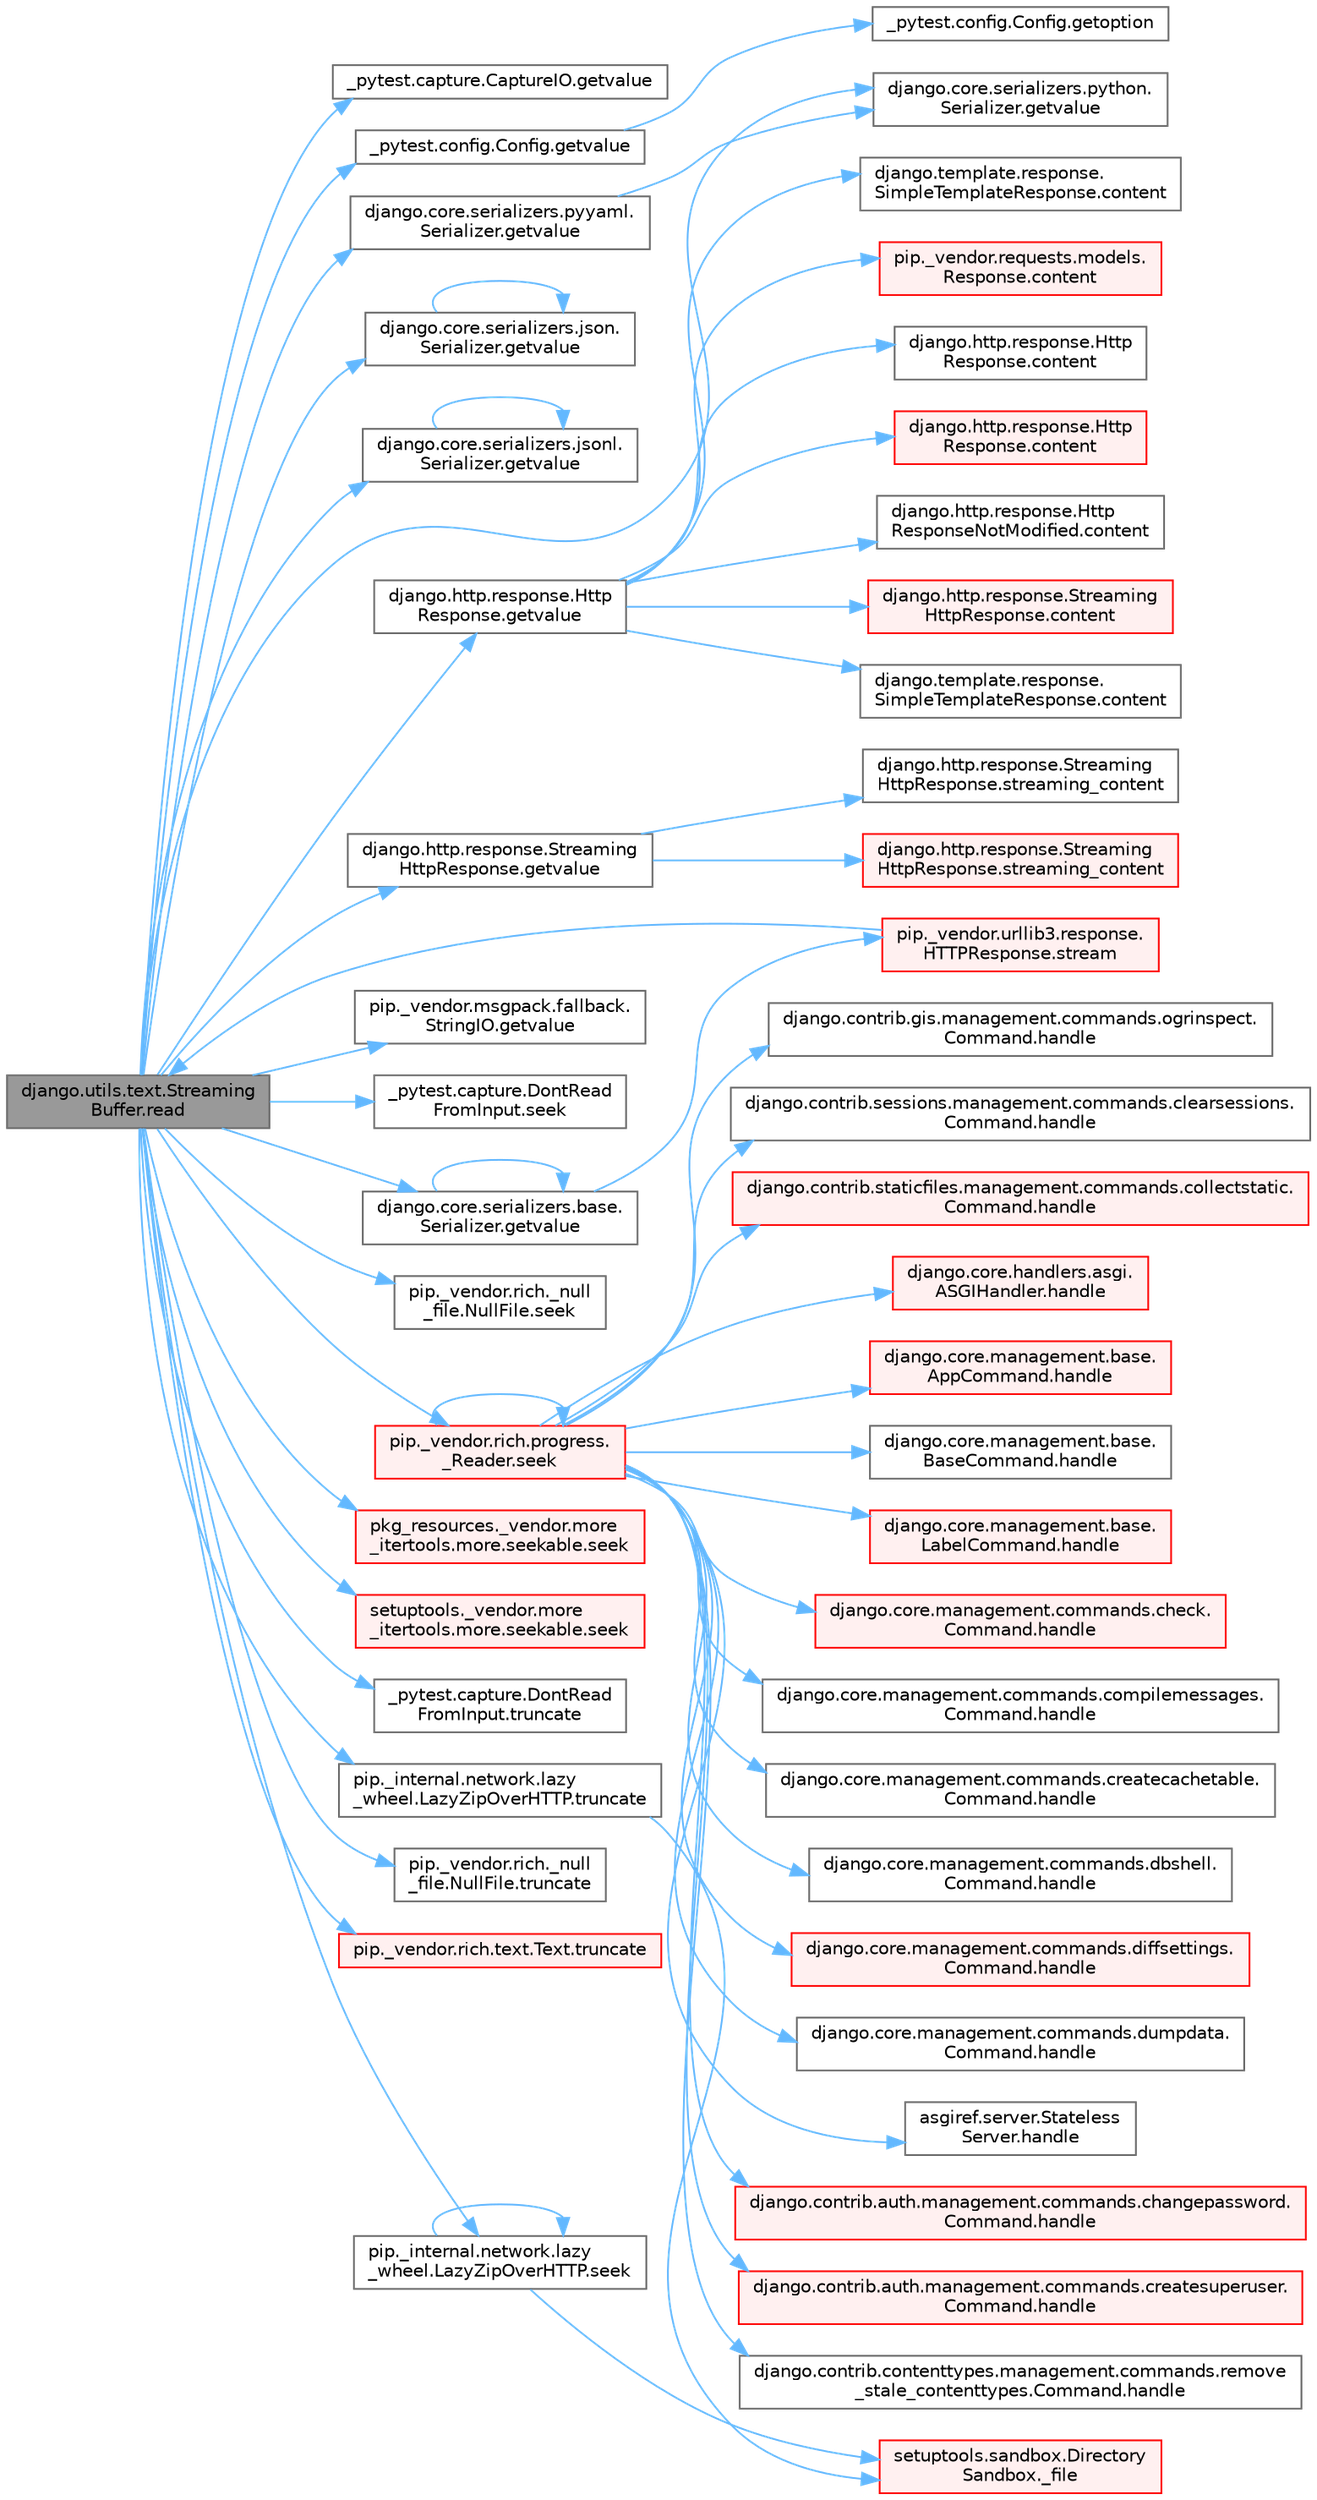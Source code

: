digraph "django.utils.text.StreamingBuffer.read"
{
 // LATEX_PDF_SIZE
  bgcolor="transparent";
  edge [fontname=Helvetica,fontsize=10,labelfontname=Helvetica,labelfontsize=10];
  node [fontname=Helvetica,fontsize=10,shape=box,height=0.2,width=0.4];
  rankdir="LR";
  Node1 [id="Node000001",label="django.utils.text.Streaming\lBuffer.read",height=0.2,width=0.4,color="gray40", fillcolor="grey60", style="filled", fontcolor="black",tooltip=" "];
  Node1 -> Node2 [id="edge1_Node000001_Node000002",color="steelblue1",style="solid",tooltip=" "];
  Node2 [id="Node000002",label="_pytest.capture.CaptureIO.getvalue",height=0.2,width=0.4,color="grey40", fillcolor="white", style="filled",URL="$class__pytest_1_1capture_1_1_capture_i_o.html#ad69448362bd2744a166f90c6f2943544",tooltip=" "];
  Node1 -> Node3 [id="edge2_Node000001_Node000003",color="steelblue1",style="solid",tooltip=" "];
  Node3 [id="Node000003",label="_pytest.config.Config.getvalue",height=0.2,width=0.4,color="grey40", fillcolor="white", style="filled",URL="$class__pytest_1_1config_1_1_config.html#a8f0d83bc756b565ed7be5aebca9c01b9",tooltip=" "];
  Node3 -> Node4 [id="edge3_Node000003_Node000004",color="steelblue1",style="solid",tooltip=" "];
  Node4 [id="Node000004",label="_pytest.config.Config.getoption",height=0.2,width=0.4,color="grey40", fillcolor="white", style="filled",URL="$class__pytest_1_1config_1_1_config.html#abcc1f06e410a5dbba951fde2efff7115",tooltip=" "];
  Node1 -> Node5 [id="edge4_Node000001_Node000005",color="steelblue1",style="solid",tooltip=" "];
  Node5 [id="Node000005",label="django.core.serializers.base.\lSerializer.getvalue",height=0.2,width=0.4,color="grey40", fillcolor="white", style="filled",URL="$classdjango_1_1core_1_1serializers_1_1base_1_1_serializer.html#a90db7a9af3b3a5e2f59ef00eda5768b0",tooltip=" "];
  Node5 -> Node5 [id="edge5_Node000005_Node000005",color="steelblue1",style="solid",tooltip=" "];
  Node5 -> Node6 [id="edge6_Node000005_Node000006",color="steelblue1",style="solid",tooltip=" "];
  Node6 [id="Node000006",label="pip._vendor.urllib3.response.\lHTTPResponse.stream",height=0.2,width=0.4,color="red", fillcolor="#FFF0F0", style="filled",URL="$classpip_1_1__vendor_1_1urllib3_1_1response_1_1_h_t_t_p_response.html#a8d802b25f09dd341838a1d631ffc4f62",tooltip=" "];
  Node6 -> Node1 [id="edge7_Node000006_Node000001",color="steelblue1",style="solid",tooltip=" "];
  Node1 -> Node4509 [id="edge8_Node000001_Node004509",color="steelblue1",style="solid",tooltip=" "];
  Node4509 [id="Node004509",label="django.core.serializers.json.\lSerializer.getvalue",height=0.2,width=0.4,color="grey40", fillcolor="white", style="filled",URL="$classdjango_1_1core_1_1serializers_1_1json_1_1_serializer.html#a2377bf43ed869724b99f5d34ce33387f",tooltip=" "];
  Node4509 -> Node4509 [id="edge9_Node004509_Node004509",color="steelblue1",style="solid",tooltip=" "];
  Node1 -> Node4510 [id="edge10_Node000001_Node004510",color="steelblue1",style="solid",tooltip=" "];
  Node4510 [id="Node004510",label="django.core.serializers.jsonl.\lSerializer.getvalue",height=0.2,width=0.4,color="grey40", fillcolor="white", style="filled",URL="$classdjango_1_1core_1_1serializers_1_1jsonl_1_1_serializer.html#a4c45adea25e72b1cfae0eb542b614bcb",tooltip=" "];
  Node4510 -> Node4510 [id="edge11_Node004510_Node004510",color="steelblue1",style="solid",tooltip=" "];
  Node1 -> Node4511 [id="edge12_Node000001_Node004511",color="steelblue1",style="solid",tooltip=" "];
  Node4511 [id="Node004511",label="django.core.serializers.python.\lSerializer.getvalue",height=0.2,width=0.4,color="grey40", fillcolor="white", style="filled",URL="$classdjango_1_1core_1_1serializers_1_1python_1_1_serializer.html#a16b7100acc3d8c1e206438eb2704bb69",tooltip=" "];
  Node1 -> Node4512 [id="edge13_Node000001_Node004512",color="steelblue1",style="solid",tooltip=" "];
  Node4512 [id="Node004512",label="django.core.serializers.pyyaml.\lSerializer.getvalue",height=0.2,width=0.4,color="grey40", fillcolor="white", style="filled",URL="$classdjango_1_1core_1_1serializers_1_1pyyaml_1_1_serializer.html#a6073998f60cc502a445ae831b00f1c07",tooltip=" "];
  Node4512 -> Node4511 [id="edge14_Node004512_Node004511",color="steelblue1",style="solid",tooltip=" "];
  Node1 -> Node4513 [id="edge15_Node000001_Node004513",color="steelblue1",style="solid",tooltip=" "];
  Node4513 [id="Node004513",label="django.http.response.Http\lResponse.getvalue",height=0.2,width=0.4,color="grey40", fillcolor="white", style="filled",URL="$classdjango_1_1http_1_1response_1_1_http_response.html#ab6f8a414da35072252ef08feb7e12408",tooltip=" "];
  Node4513 -> Node579 [id="edge16_Node004513_Node000579",color="steelblue1",style="solid",tooltip=" "];
  Node579 [id="Node000579",label="django.http.response.Http\lResponse.content",height=0.2,width=0.4,color="grey40", fillcolor="white", style="filled",URL="$classdjango_1_1http_1_1response_1_1_http_response.html#a5625e3624ea0f42ae80771fb598c6d55",tooltip=" "];
  Node4513 -> Node580 [id="edge17_Node004513_Node000580",color="steelblue1",style="solid",tooltip=" "];
  Node580 [id="Node000580",label="django.http.response.Http\lResponse.content",height=0.2,width=0.4,color="red", fillcolor="#FFF0F0", style="filled",URL="$classdjango_1_1http_1_1response_1_1_http_response.html#a165b59cf0641c91cea6413809572e673",tooltip=" "];
  Node4513 -> Node582 [id="edge18_Node004513_Node000582",color="steelblue1",style="solid",tooltip=" "];
  Node582 [id="Node000582",label="django.http.response.Http\lResponseNotModified.content",height=0.2,width=0.4,color="grey40", fillcolor="white", style="filled",URL="$classdjango_1_1http_1_1response_1_1_http_response_not_modified.html#a3df20f767aae297c590f45d4a8203241",tooltip=" "];
  Node4513 -> Node583 [id="edge19_Node004513_Node000583",color="steelblue1",style="solid",tooltip=" "];
  Node583 [id="Node000583",label="django.http.response.Streaming\lHttpResponse.content",height=0.2,width=0.4,color="red", fillcolor="#FFF0F0", style="filled",URL="$classdjango_1_1http_1_1response_1_1_streaming_http_response.html#abd950c767dd988687cd0da140ca3c99d",tooltip=" "];
  Node4513 -> Node584 [id="edge20_Node004513_Node000584",color="steelblue1",style="solid",tooltip=" "];
  Node584 [id="Node000584",label="django.template.response.\lSimpleTemplateResponse.content",height=0.2,width=0.4,color="grey40", fillcolor="white", style="filled",URL="$classdjango_1_1template_1_1response_1_1_simple_template_response.html#abe12e82f21fdefbc318ff21ec1b8d3a3",tooltip=" "];
  Node4513 -> Node585 [id="edge21_Node004513_Node000585",color="steelblue1",style="solid",tooltip=" "];
  Node585 [id="Node000585",label="django.template.response.\lSimpleTemplateResponse.content",height=0.2,width=0.4,color="grey40", fillcolor="white", style="filled",URL="$classdjango_1_1template_1_1response_1_1_simple_template_response.html#adb292ed650382ef7f932a7d98244e6bc",tooltip=" "];
  Node4513 -> Node586 [id="edge22_Node004513_Node000586",color="steelblue1",style="solid",tooltip=" "];
  Node586 [id="Node000586",label="pip._vendor.requests.models.\lResponse.content",height=0.2,width=0.4,color="red", fillcolor="#FFF0F0", style="filled",URL="$classpip_1_1__vendor_1_1requests_1_1models_1_1_response.html#ae29152d6f903e89c1f7a275ef6d5285e",tooltip=" "];
  Node1 -> Node4514 [id="edge23_Node000001_Node004514",color="steelblue1",style="solid",tooltip=" "];
  Node4514 [id="Node004514",label="django.http.response.Streaming\lHttpResponse.getvalue",height=0.2,width=0.4,color="grey40", fillcolor="white", style="filled",URL="$classdjango_1_1http_1_1response_1_1_streaming_http_response.html#a4bee8cecd88b4c262dfc016e9e7af41d",tooltip=" "];
  Node4514 -> Node4515 [id="edge24_Node004514_Node004515",color="steelblue1",style="solid",tooltip=" "];
  Node4515 [id="Node004515",label="django.http.response.Streaming\lHttpResponse.streaming_content",height=0.2,width=0.4,color="grey40", fillcolor="white", style="filled",URL="$classdjango_1_1http_1_1response_1_1_streaming_http_response.html#a5403c0e932c3b4b34bbef8cb74935c63",tooltip=" "];
  Node4514 -> Node4516 [id="edge25_Node004514_Node004516",color="steelblue1",style="solid",tooltip=" "];
  Node4516 [id="Node004516",label="django.http.response.Streaming\lHttpResponse.streaming_content",height=0.2,width=0.4,color="red", fillcolor="#FFF0F0", style="filled",URL="$classdjango_1_1http_1_1response_1_1_streaming_http_response.html#acdc92c664ae3c127d97bcfe0adbfdfc7",tooltip=" "];
  Node1 -> Node4520 [id="edge26_Node000001_Node004520",color="steelblue1",style="solid",tooltip=" "];
  Node4520 [id="Node004520",label="pip._vendor.msgpack.fallback.\lStringIO.getvalue",height=0.2,width=0.4,color="grey40", fillcolor="white", style="filled",URL="$classpip_1_1__vendor_1_1msgpack_1_1fallback_1_1_string_i_o.html#a43148efe7fa4142ab9a4dd09693b631d",tooltip=" "];
  Node1 -> Node246 [id="edge27_Node000001_Node000246",color="steelblue1",style="solid",tooltip=" "];
  Node246 [id="Node000246",label="_pytest.capture.DontRead\lFromInput.seek",height=0.2,width=0.4,color="grey40", fillcolor="white", style="filled",URL="$class__pytest_1_1capture_1_1_dont_read_from_input.html#ad64c2c2ee226dfd47d613334303ea339",tooltip=" "];
  Node1 -> Node247 [id="edge28_Node000001_Node000247",color="steelblue1",style="solid",tooltip=" "];
  Node247 [id="Node000247",label="pip._internal.network.lazy\l_wheel.LazyZipOverHTTP.seek",height=0.2,width=0.4,color="grey40", fillcolor="white", style="filled",URL="$classpip_1_1__internal_1_1network_1_1lazy__wheel_1_1_lazy_zip_over_h_t_t_p.html#ada98bb65dd121f36ea9da51a44a9e22f",tooltip=" "];
  Node247 -> Node18 [id="edge29_Node000247_Node000018",color="steelblue1",style="solid",tooltip=" "];
  Node18 [id="Node000018",label="setuptools.sandbox.Directory\lSandbox._file",height=0.2,width=0.4,color="red", fillcolor="#FFF0F0", style="filled",URL="$classsetuptools_1_1sandbox_1_1_directory_sandbox.html#acf799106ef73553cbfdf57cc16babd98",tooltip=" "];
  Node247 -> Node247 [id="edge30_Node000247_Node000247",color="steelblue1",style="solid",tooltip=" "];
  Node1 -> Node248 [id="edge31_Node000001_Node000248",color="steelblue1",style="solid",tooltip=" "];
  Node248 [id="Node000248",label="pip._vendor.rich._null\l_file.NullFile.seek",height=0.2,width=0.4,color="grey40", fillcolor="white", style="filled",URL="$classpip_1_1__vendor_1_1rich_1_1__null__file_1_1_null_file.html#aba95a7be77f8ed1d9abc7643996bf6b0",tooltip=" "];
  Node1 -> Node249 [id="edge32_Node000001_Node000249",color="steelblue1",style="solid",tooltip=" "];
  Node249 [id="Node000249",label="pip._vendor.rich.progress.\l_Reader.seek",height=0.2,width=0.4,color="red", fillcolor="#FFF0F0", style="filled",URL="$classpip_1_1__vendor_1_1rich_1_1progress_1_1___reader.html#a8577bcef22b050ec6d7b7cb2ce1b9053",tooltip=" "];
  Node249 -> Node250 [id="edge33_Node000249_Node000250",color="steelblue1",style="solid",tooltip=" "];
  Node250 [id="Node000250",label="asgiref.server.Stateless\lServer.handle",height=0.2,width=0.4,color="grey40", fillcolor="white", style="filled",URL="$classasgiref_1_1server_1_1_stateless_server.html#a35cf023938b43f40945fa4c4072ffbc1",tooltip=" "];
  Node249 -> Node251 [id="edge34_Node000249_Node000251",color="steelblue1",style="solid",tooltip=" "];
  Node251 [id="Node000251",label="django.contrib.auth.management.commands.changepassword.\lCommand.handle",height=0.2,width=0.4,color="red", fillcolor="#FFF0F0", style="filled",URL="$classdjango_1_1contrib_1_1auth_1_1management_1_1commands_1_1changepassword_1_1_command.html#a8967db67e9ba34055e8053ad062d9006",tooltip=" "];
  Node249 -> Node253 [id="edge35_Node000249_Node000253",color="steelblue1",style="solid",tooltip=" "];
  Node253 [id="Node000253",label="django.contrib.auth.management.commands.createsuperuser.\lCommand.handle",height=0.2,width=0.4,color="red", fillcolor="#FFF0F0", style="filled",URL="$classdjango_1_1contrib_1_1auth_1_1management_1_1commands_1_1createsuperuser_1_1_command.html#acc63f22a8181da25db0750a091470287",tooltip=" "];
  Node249 -> Node257 [id="edge36_Node000249_Node000257",color="steelblue1",style="solid",tooltip=" "];
  Node257 [id="Node000257",label="django.contrib.contenttypes.management.commands.remove\l_stale_contenttypes.Command.handle",height=0.2,width=0.4,color="grey40", fillcolor="white", style="filled",URL="$classdjango_1_1contrib_1_1contenttypes_1_1management_1_1commands_1_1remove__stale__contenttypes_1_1_command.html#a4877da71ed28ae791e138ba2fbf1dffe",tooltip=" "];
  Node249 -> Node258 [id="edge37_Node000249_Node000258",color="steelblue1",style="solid",tooltip=" "];
  Node258 [id="Node000258",label="django.contrib.gis.management.commands.ogrinspect.\lCommand.handle",height=0.2,width=0.4,color="grey40", fillcolor="white", style="filled",URL="$classdjango_1_1contrib_1_1gis_1_1management_1_1commands_1_1ogrinspect_1_1_command.html#ae6396324a38c7fcad96d9521034036b7",tooltip=" "];
  Node249 -> Node259 [id="edge38_Node000249_Node000259",color="steelblue1",style="solid",tooltip=" "];
  Node259 [id="Node000259",label="django.contrib.sessions.management.commands.clearsessions.\lCommand.handle",height=0.2,width=0.4,color="grey40", fillcolor="white", style="filled",URL="$classdjango_1_1contrib_1_1sessions_1_1management_1_1commands_1_1clearsessions_1_1_command.html#a729564a5d4b467fcc23bc0f9a4fa07c8",tooltip=" "];
  Node249 -> Node260 [id="edge39_Node000249_Node000260",color="steelblue1",style="solid",tooltip=" "];
  Node260 [id="Node000260",label="django.contrib.staticfiles.management.commands.collectstatic.\lCommand.handle",height=0.2,width=0.4,color="red", fillcolor="#FFF0F0", style="filled",URL="$classdjango_1_1contrib_1_1staticfiles_1_1management_1_1commands_1_1collectstatic_1_1_command.html#a77042fe151f5e5c26990bdd187c9f21e",tooltip=" "];
  Node249 -> Node683 [id="edge40_Node000249_Node000683",color="steelblue1",style="solid",tooltip=" "];
  Node683 [id="Node000683",label="django.core.handlers.asgi.\lASGIHandler.handle",height=0.2,width=0.4,color="red", fillcolor="#FFF0F0", style="filled",URL="$classdjango_1_1core_1_1handlers_1_1asgi_1_1_a_s_g_i_handler.html#ab8bd4217b27960d333b61f7311b7f8ee",tooltip=" "];
  Node249 -> Node693 [id="edge41_Node000249_Node000693",color="steelblue1",style="solid",tooltip=" "];
  Node693 [id="Node000693",label="django.core.management.base.\lAppCommand.handle",height=0.2,width=0.4,color="red", fillcolor="#FFF0F0", style="filled",URL="$classdjango_1_1core_1_1management_1_1base_1_1_app_command.html#ae9ba2e4e61b6a84c5937979789996637",tooltip=" "];
  Node249 -> Node696 [id="edge42_Node000249_Node000696",color="steelblue1",style="solid",tooltip=" "];
  Node696 [id="Node000696",label="django.core.management.base.\lBaseCommand.handle",height=0.2,width=0.4,color="grey40", fillcolor="white", style="filled",URL="$classdjango_1_1core_1_1management_1_1base_1_1_base_command.html#a52656ddf33d25f682f484c5d505a811d",tooltip=" "];
  Node249 -> Node697 [id="edge43_Node000249_Node000697",color="steelblue1",style="solid",tooltip=" "];
  Node697 [id="Node000697",label="django.core.management.base.\lLabelCommand.handle",height=0.2,width=0.4,color="red", fillcolor="#FFF0F0", style="filled",URL="$classdjango_1_1core_1_1management_1_1base_1_1_label_command.html#a5c44b4382ba6b7ead19c692f18811a09",tooltip=" "];
  Node249 -> Node700 [id="edge44_Node000249_Node000700",color="steelblue1",style="solid",tooltip=" "];
  Node700 [id="Node000700",label="django.core.management.commands.check.\lCommand.handle",height=0.2,width=0.4,color="red", fillcolor="#FFF0F0", style="filled",URL="$classdjango_1_1core_1_1management_1_1commands_1_1check_1_1_command.html#a4170f8ebcb94254dfffabf874e7c8a37",tooltip=" "];
  Node249 -> Node3077 [id="edge45_Node000249_Node003077",color="steelblue1",style="solid",tooltip=" "];
  Node3077 [id="Node003077",label="django.core.management.commands.compilemessages.\lCommand.handle",height=0.2,width=0.4,color="grey40", fillcolor="white", style="filled",URL="$classdjango_1_1core_1_1management_1_1commands_1_1compilemessages_1_1_command.html#a9567423b370d867833616c271a896ea4",tooltip=" "];
  Node249 -> Node3078 [id="edge46_Node000249_Node003078",color="steelblue1",style="solid",tooltip=" "];
  Node3078 [id="Node003078",label="django.core.management.commands.createcachetable.\lCommand.handle",height=0.2,width=0.4,color="grey40", fillcolor="white", style="filled",URL="$classdjango_1_1core_1_1management_1_1commands_1_1createcachetable_1_1_command.html#ac8cec4d5951f73d3fbebaa3c1ed5d018",tooltip=" "];
  Node249 -> Node3079 [id="edge47_Node000249_Node003079",color="steelblue1",style="solid",tooltip=" "];
  Node3079 [id="Node003079",label="django.core.management.commands.dbshell.\lCommand.handle",height=0.2,width=0.4,color="grey40", fillcolor="white", style="filled",URL="$classdjango_1_1core_1_1management_1_1commands_1_1dbshell_1_1_command.html#a91779bec0f76dbee6a02931805fd27cc",tooltip=" "];
  Node249 -> Node3080 [id="edge48_Node000249_Node003080",color="steelblue1",style="solid",tooltip=" "];
  Node3080 [id="Node003080",label="django.core.management.commands.diffsettings.\lCommand.handle",height=0.2,width=0.4,color="red", fillcolor="#FFF0F0", style="filled",URL="$classdjango_1_1core_1_1management_1_1commands_1_1diffsettings_1_1_command.html#aee3bf2e90e75bf3e5764ab1803632a9a",tooltip=" "];
  Node249 -> Node3082 [id="edge49_Node000249_Node003082",color="steelblue1",style="solid",tooltip=" "];
  Node3082 [id="Node003082",label="django.core.management.commands.dumpdata.\lCommand.handle",height=0.2,width=0.4,color="grey40", fillcolor="white", style="filled",URL="$classdjango_1_1core_1_1management_1_1commands_1_1dumpdata_1_1_command.html#a22426384e97349e4c9682023ae722caa",tooltip=" "];
  Node249 -> Node249 [id="edge50_Node000249_Node000249",color="steelblue1",style="solid",tooltip=" "];
  Node1 -> Node4276 [id="edge51_Node000001_Node004276",color="steelblue1",style="solid",tooltip=" "];
  Node4276 [id="Node004276",label="pkg_resources._vendor.more\l_itertools.more.seekable.seek",height=0.2,width=0.4,color="red", fillcolor="#FFF0F0", style="filled",URL="$classpkg__resources_1_1__vendor_1_1more__itertools_1_1more_1_1seekable.html#a43fb97405b207943d88386dbde476ab8",tooltip=" "];
  Node1 -> Node4277 [id="edge52_Node000001_Node004277",color="steelblue1",style="solid",tooltip=" "];
  Node4277 [id="Node004277",label="setuptools._vendor.more\l_itertools.more.seekable.seek",height=0.2,width=0.4,color="red", fillcolor="#FFF0F0", style="filled",URL="$classsetuptools_1_1__vendor_1_1more__itertools_1_1more_1_1seekable.html#a0b97c973a001206b613aceec779eae34",tooltip=" "];
  Node1 -> Node4521 [id="edge53_Node000001_Node004521",color="steelblue1",style="solid",tooltip=" "];
  Node4521 [id="Node004521",label="_pytest.capture.DontRead\lFromInput.truncate",height=0.2,width=0.4,color="grey40", fillcolor="white", style="filled",URL="$class__pytest_1_1capture_1_1_dont_read_from_input.html#a472685dd06a11ba17a2eec0479d384aa",tooltip=" "];
  Node1 -> Node4522 [id="edge54_Node000001_Node004522",color="steelblue1",style="solid",tooltip=" "];
  Node4522 [id="Node004522",label="pip._internal.network.lazy\l_wheel.LazyZipOverHTTP.truncate",height=0.2,width=0.4,color="grey40", fillcolor="white", style="filled",URL="$classpip_1_1__internal_1_1network_1_1lazy__wheel_1_1_lazy_zip_over_h_t_t_p.html#a23638f3ff86e6f93c63c807f5ec454ef",tooltip=" "];
  Node4522 -> Node18 [id="edge55_Node004522_Node000018",color="steelblue1",style="solid",tooltip=" "];
  Node1 -> Node4523 [id="edge56_Node000001_Node004523",color="steelblue1",style="solid",tooltip=" "];
  Node4523 [id="Node004523",label="pip._vendor.rich._null\l_file.NullFile.truncate",height=0.2,width=0.4,color="grey40", fillcolor="white", style="filled",URL="$classpip_1_1__vendor_1_1rich_1_1__null__file_1_1_null_file.html#a2d6db3c48e03889d13fbe1150c108ec9",tooltip=" "];
  Node1 -> Node4524 [id="edge57_Node000001_Node004524",color="steelblue1",style="solid",tooltip=" "];
  Node4524 [id="Node004524",label="pip._vendor.rich.text.Text.truncate",height=0.2,width=0.4,color="red", fillcolor="#FFF0F0", style="filled",URL="$classpip_1_1__vendor_1_1rich_1_1text_1_1_text.html#a58b8bc4236fc09bac49973097c4ce0e3",tooltip=" "];
}
